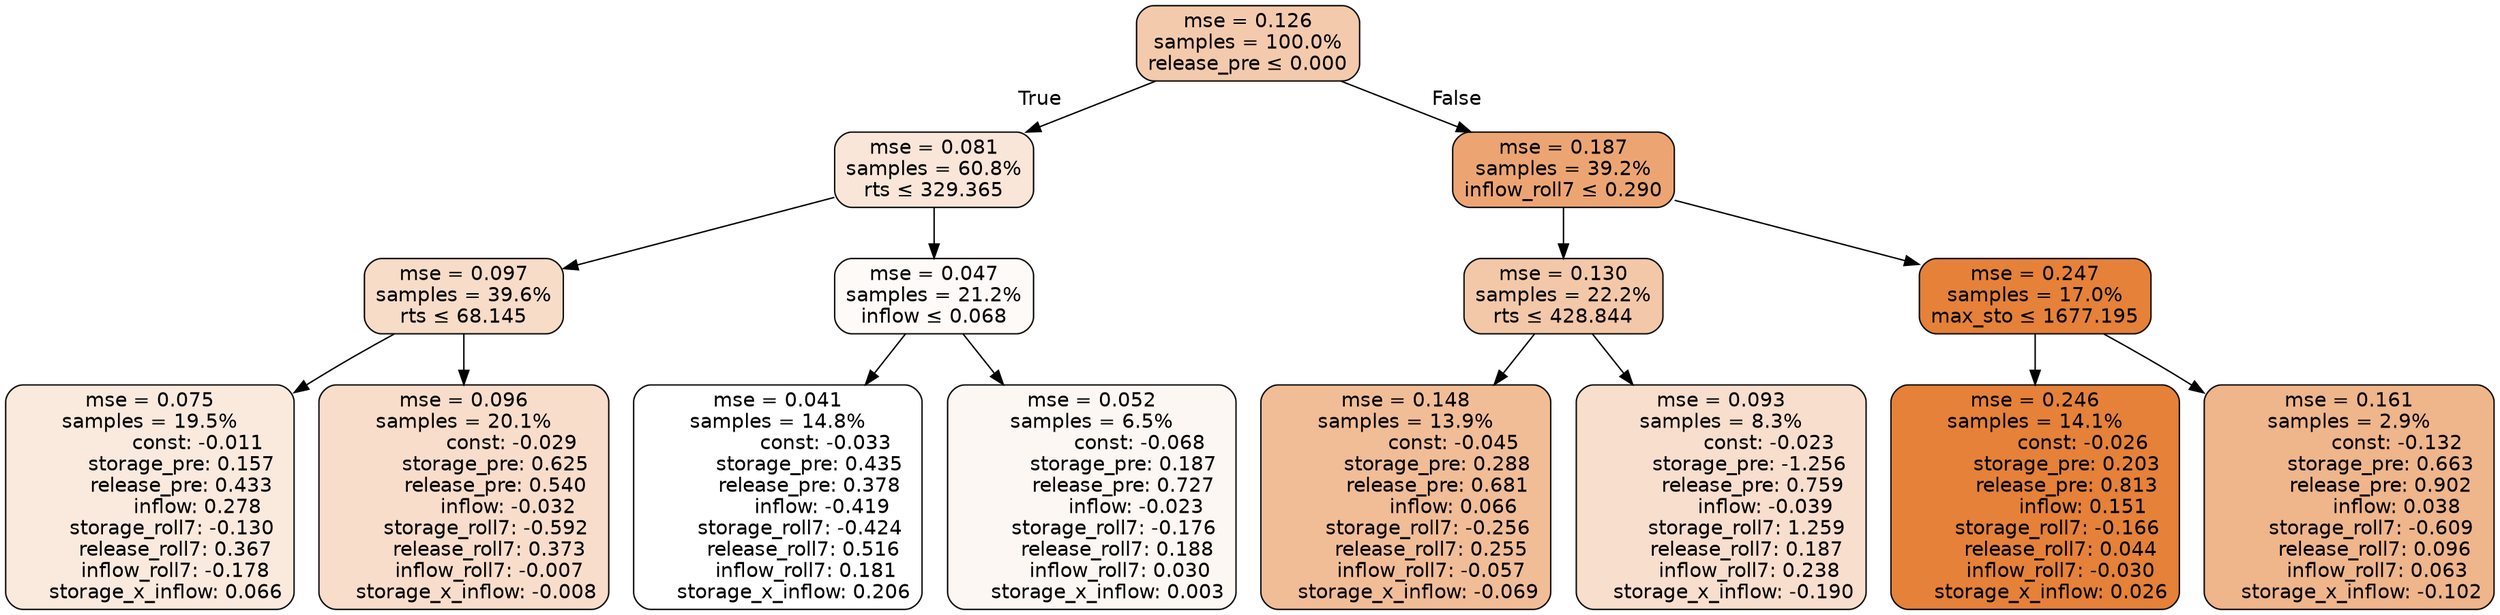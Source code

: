 digraph tree {
bgcolor="transparent"
node [shape=rectangle, style="filled, rounded", color="black", fontname=helvetica] ;
edge [fontname=helvetica] ;
	"0" [label="mse = 0.126
samples = 100.0%
release_pre &le; 0.000", fillcolor="#f4caad"]
	"1" [label="mse = 0.081
samples = 60.8%
rts &le; 329.365", fillcolor="#f9e6d8"]
	"2" [label="mse = 0.097
samples = 39.6%
rts &le; 68.145", fillcolor="#f7dcc8"]
	"3" [label="mse = 0.075
samples = 19.5%
               const: -0.011
          storage_pre: 0.157
          release_pre: 0.433
               inflow: 0.278
       storage_roll7: -0.130
        release_roll7: 0.367
        inflow_roll7: -0.178
     storage_x_inflow: 0.066", fillcolor="#faeade"]
	"4" [label="mse = 0.096
samples = 20.1%
               const: -0.029
          storage_pre: 0.625
          release_pre: 0.540
              inflow: -0.032
       storage_roll7: -0.592
        release_roll7: 0.373
        inflow_roll7: -0.007
    storage_x_inflow: -0.008", fillcolor="#f8ddca"]
	"5" [label="mse = 0.047
samples = 21.2%
inflow &le; 0.068", fillcolor="#fefaf8"]
	"6" [label="mse = 0.041
samples = 14.8%
               const: -0.033
          storage_pre: 0.435
          release_pre: 0.378
              inflow: -0.419
       storage_roll7: -0.424
        release_roll7: 0.516
         inflow_roll7: 0.181
     storage_x_inflow: 0.206", fillcolor="#ffffff"]
	"7" [label="mse = 0.052
samples = 6.5%
               const: -0.068
          storage_pre: 0.187
          release_pre: 0.727
              inflow: -0.023
       storage_roll7: -0.176
        release_roll7: 0.188
         inflow_roll7: 0.030
     storage_x_inflow: 0.003", fillcolor="#fdf7f3"]
	"8" [label="mse = 0.187
samples = 39.2%
inflow_roll7 &le; 0.290", fillcolor="#eca572"]
	"9" [label="mse = 0.130
samples = 22.2%
rts &le; 428.844", fillcolor="#f3c8a8"]
	"10" [label="mse = 0.148
samples = 13.9%
               const: -0.045
          storage_pre: 0.288
          release_pre: 0.681
               inflow: 0.066
       storage_roll7: -0.256
        release_roll7: 0.255
        inflow_roll7: -0.057
    storage_x_inflow: -0.069", fillcolor="#f1bd97"]
	"11" [label="mse = 0.093
samples = 8.3%
               const: -0.023
         storage_pre: -1.256
          release_pre: 0.759
              inflow: -0.039
        storage_roll7: 1.259
        release_roll7: 0.187
         inflow_roll7: 0.238
    storage_x_inflow: -0.190", fillcolor="#f8decc"]
	"12" [label="mse = 0.247
samples = 17.0%
max_sto &le; 1677.195", fillcolor="#e58139"]
	"13" [label="mse = 0.246
samples = 14.1%
               const: -0.026
          storage_pre: 0.203
          release_pre: 0.813
               inflow: 0.151
       storage_roll7: -0.166
        release_roll7: 0.044
        inflow_roll7: -0.030
     storage_x_inflow: 0.026", fillcolor="#e58139"]
	"14" [label="mse = 0.161
samples = 2.9%
               const: -0.132
          storage_pre: 0.663
          release_pre: 0.902
               inflow: 0.038
       storage_roll7: -0.609
        release_roll7: 0.096
         inflow_roll7: 0.063
    storage_x_inflow: -0.102", fillcolor="#efb58b"]

	"0" -> "1" [labeldistance=2.5, labelangle=45, headlabel="True"]
	"1" -> "2"
	"2" -> "3"
	"2" -> "4"
	"1" -> "5"
	"5" -> "6"
	"5" -> "7"
	"0" -> "8" [labeldistance=2.5, labelangle=-45, headlabel="False"]
	"8" -> "9"
	"9" -> "10"
	"9" -> "11"
	"8" -> "12"
	"12" -> "13"
	"12" -> "14"
}